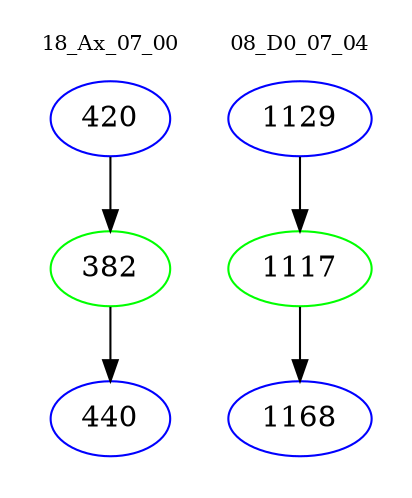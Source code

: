 digraph{
subgraph cluster_0 {
color = white
label = "18_Ax_07_00";
fontsize=10;
T0_420 [label="420", color="blue"]
T0_420 -> T0_382 [color="black"]
T0_382 [label="382", color="green"]
T0_382 -> T0_440 [color="black"]
T0_440 [label="440", color="blue"]
}
subgraph cluster_1 {
color = white
label = "08_D0_07_04";
fontsize=10;
T1_1129 [label="1129", color="blue"]
T1_1129 -> T1_1117 [color="black"]
T1_1117 [label="1117", color="green"]
T1_1117 -> T1_1168 [color="black"]
T1_1168 [label="1168", color="blue"]
}
}

